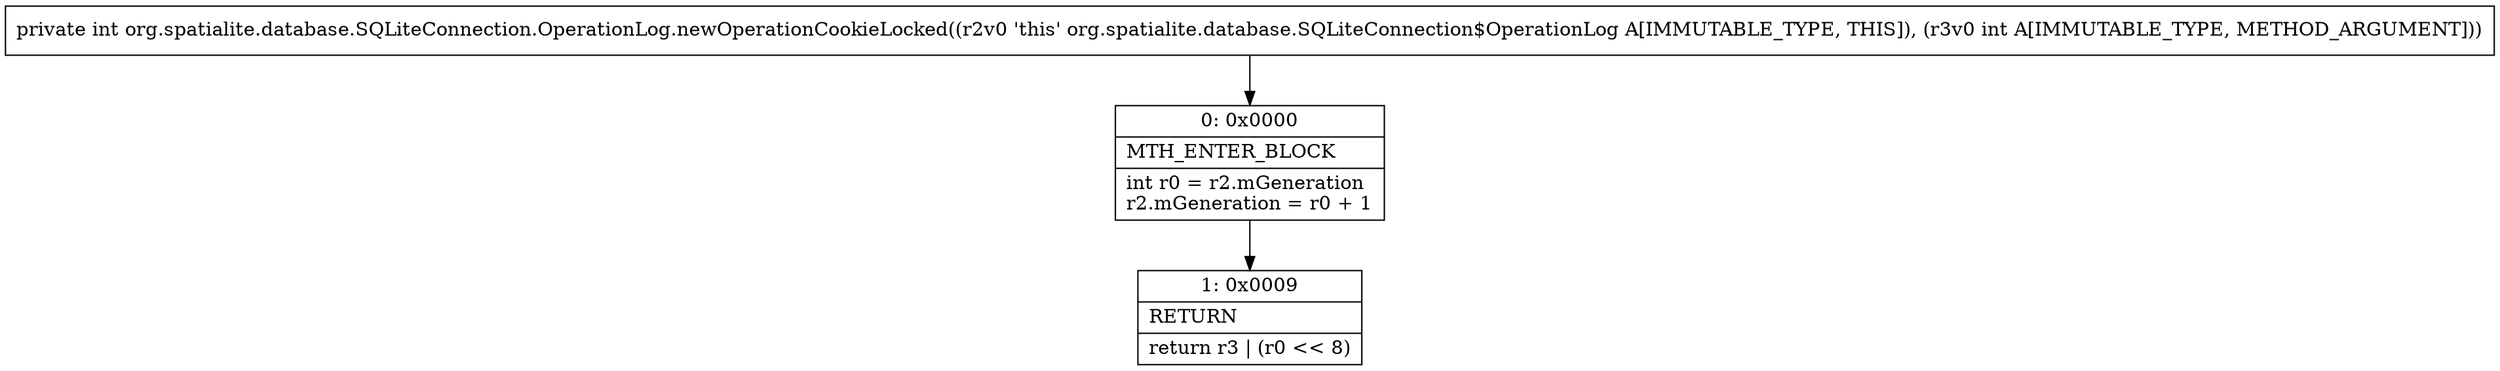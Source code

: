 digraph "CFG fororg.spatialite.database.SQLiteConnection.OperationLog.newOperationCookieLocked(I)I" {
Node_0 [shape=record,label="{0\:\ 0x0000|MTH_ENTER_BLOCK\l|int r0 = r2.mGeneration\lr2.mGeneration = r0 + 1\l}"];
Node_1 [shape=record,label="{1\:\ 0x0009|RETURN\l|return r3 \| (r0 \<\< 8)\l}"];
MethodNode[shape=record,label="{private int org.spatialite.database.SQLiteConnection.OperationLog.newOperationCookieLocked((r2v0 'this' org.spatialite.database.SQLiteConnection$OperationLog A[IMMUTABLE_TYPE, THIS]), (r3v0 int A[IMMUTABLE_TYPE, METHOD_ARGUMENT])) }"];
MethodNode -> Node_0;
Node_0 -> Node_1;
}

